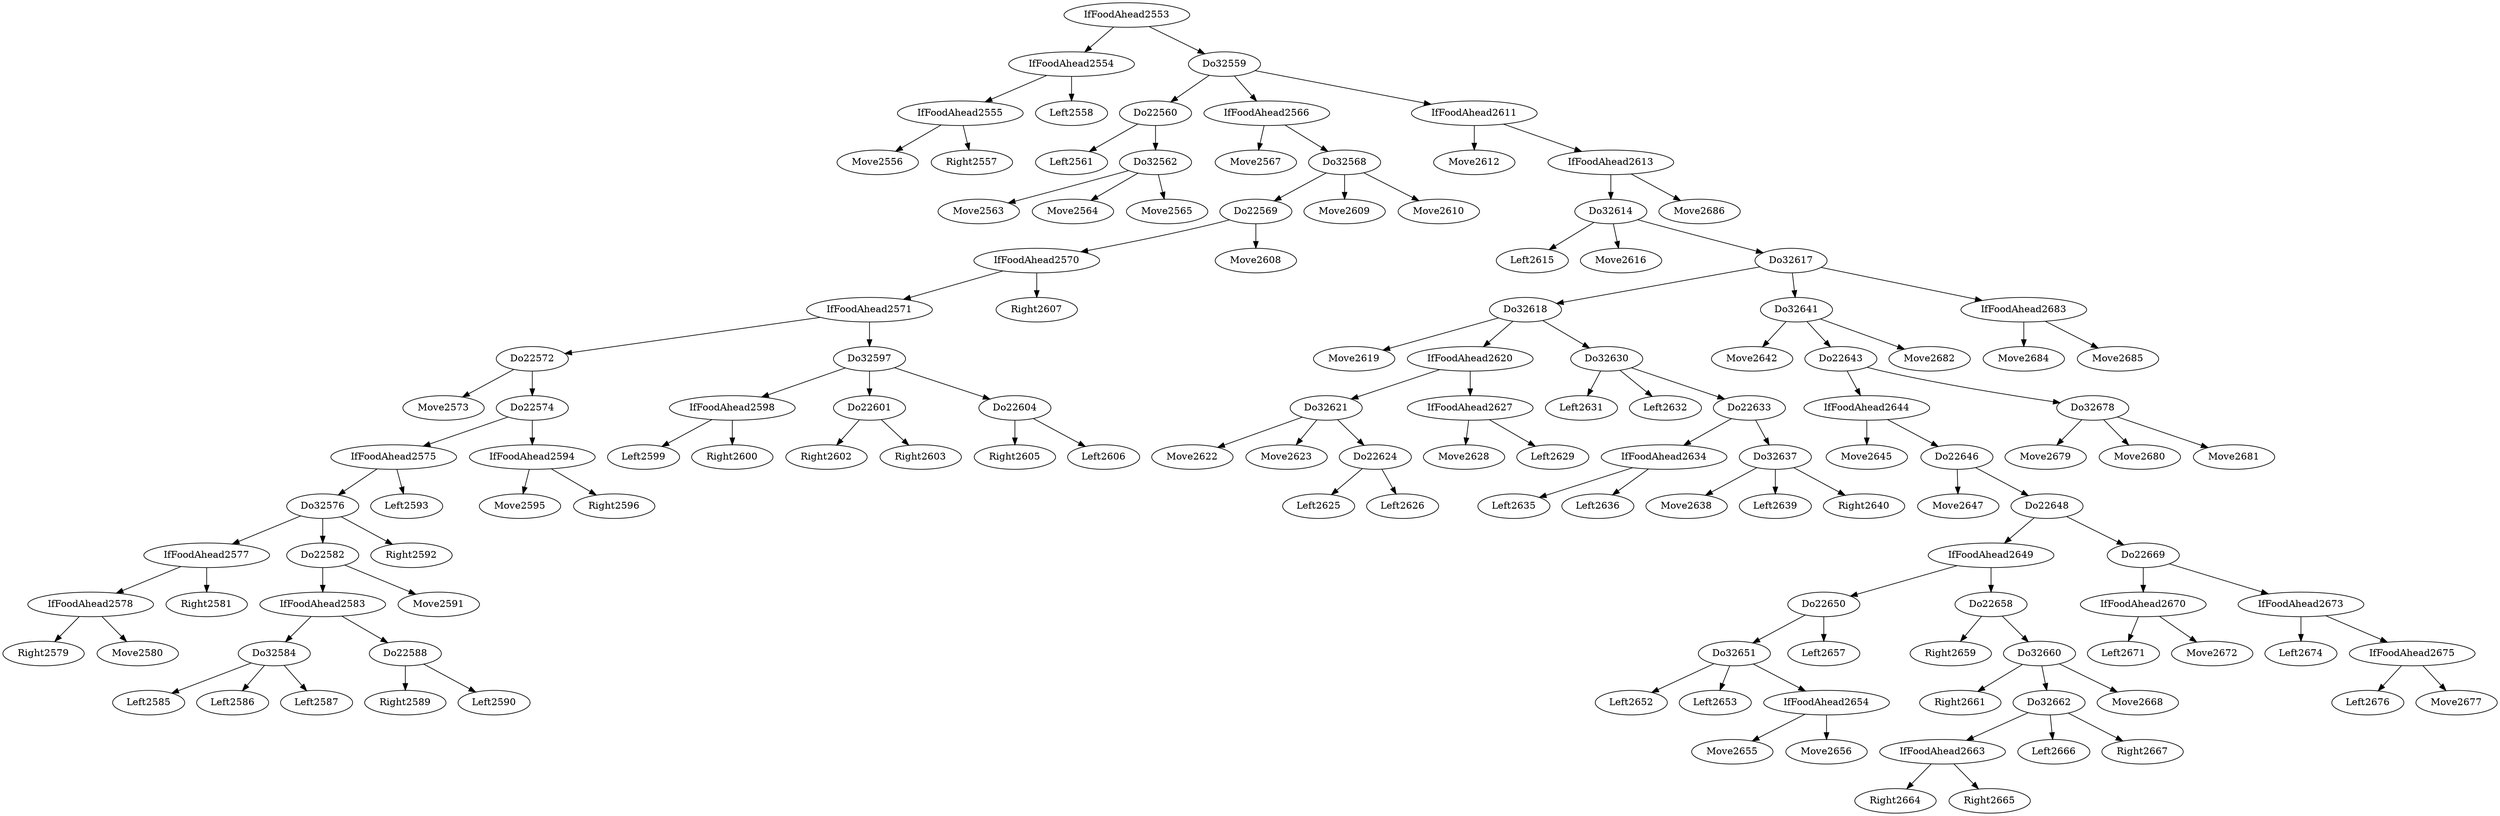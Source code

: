 digraph T {
	IfFoodAhead2555 -> Move2556
	IfFoodAhead2555 -> Right2557
	IfFoodAhead2554 -> IfFoodAhead2555
	IfFoodAhead2554 -> Left2558
	IfFoodAhead2553 -> IfFoodAhead2554
	Do22560 -> Left2561
	Do32562 -> Move2563
	Do32562 -> Move2564
	Do32562 -> Move2565
	Do22560 -> Do32562
	Do32559 -> Do22560
	IfFoodAhead2566 -> Move2567
	Do22572 -> Move2573
	IfFoodAhead2578 -> Right2579
	IfFoodAhead2578 -> Move2580
	IfFoodAhead2577 -> IfFoodAhead2578
	IfFoodAhead2577 -> Right2581
	Do32576 -> IfFoodAhead2577
	Do32584 -> Left2585
	Do32584 -> Left2586
	Do32584 -> Left2587
	IfFoodAhead2583 -> Do32584
	Do22588 -> Right2589
	Do22588 -> Left2590
	IfFoodAhead2583 -> Do22588
	Do22582 -> IfFoodAhead2583
	Do22582 -> Move2591
	Do32576 -> Do22582
	Do32576 -> Right2592
	IfFoodAhead2575 -> Do32576
	IfFoodAhead2575 -> Left2593
	Do22574 -> IfFoodAhead2575
	IfFoodAhead2594 -> Move2595
	IfFoodAhead2594 -> Right2596
	Do22574 -> IfFoodAhead2594
	Do22572 -> Do22574
	IfFoodAhead2571 -> Do22572
	IfFoodAhead2598 -> Left2599
	IfFoodAhead2598 -> Right2600
	Do32597 -> IfFoodAhead2598
	Do22601 -> Right2602
	Do22601 -> Right2603
	Do32597 -> Do22601
	Do22604 -> Right2605
	Do22604 -> Left2606
	Do32597 -> Do22604
	IfFoodAhead2571 -> Do32597
	IfFoodAhead2570 -> IfFoodAhead2571
	IfFoodAhead2570 -> Right2607
	Do22569 -> IfFoodAhead2570
	Do22569 -> Move2608
	Do32568 -> Do22569
	Do32568 -> Move2609
	Do32568 -> Move2610
	IfFoodAhead2566 -> Do32568
	Do32559 -> IfFoodAhead2566
	IfFoodAhead2611 -> Move2612
	Do32614 -> Left2615
	Do32614 -> Move2616
	Do32618 -> Move2619
	Do32621 -> Move2622
	Do32621 -> Move2623
	Do22624 -> Left2625
	Do22624 -> Left2626
	Do32621 -> Do22624
	IfFoodAhead2620 -> Do32621
	IfFoodAhead2627 -> Move2628
	IfFoodAhead2627 -> Left2629
	IfFoodAhead2620 -> IfFoodAhead2627
	Do32618 -> IfFoodAhead2620
	Do32630 -> Left2631
	Do32630 -> Left2632
	IfFoodAhead2634 -> Left2635
	IfFoodAhead2634 -> Left2636
	Do22633 -> IfFoodAhead2634
	Do32637 -> Move2638
	Do32637 -> Left2639
	Do32637 -> Right2640
	Do22633 -> Do32637
	Do32630 -> Do22633
	Do32618 -> Do32630
	Do32617 -> Do32618
	Do32641 -> Move2642
	IfFoodAhead2644 -> Move2645
	Do22646 -> Move2647
	Do32651 -> Left2652
	Do32651 -> Left2653
	IfFoodAhead2654 -> Move2655
	IfFoodAhead2654 -> Move2656
	Do32651 -> IfFoodAhead2654
	Do22650 -> Do32651
	Do22650 -> Left2657
	IfFoodAhead2649 -> Do22650
	Do22658 -> Right2659
	Do32660 -> Right2661
	IfFoodAhead2663 -> Right2664
	IfFoodAhead2663 -> Right2665
	Do32662 -> IfFoodAhead2663
	Do32662 -> Left2666
	Do32662 -> Right2667
	Do32660 -> Do32662
	Do32660 -> Move2668
	Do22658 -> Do32660
	IfFoodAhead2649 -> Do22658
	Do22648 -> IfFoodAhead2649
	IfFoodAhead2670 -> Left2671
	IfFoodAhead2670 -> Move2672
	Do22669 -> IfFoodAhead2670
	IfFoodAhead2673 -> Left2674
	IfFoodAhead2675 -> Left2676
	IfFoodAhead2675 -> Move2677
	IfFoodAhead2673 -> IfFoodAhead2675
	Do22669 -> IfFoodAhead2673
	Do22648 -> Do22669
	Do22646 -> Do22648
	IfFoodAhead2644 -> Do22646
	Do22643 -> IfFoodAhead2644
	Do32678 -> Move2679
	Do32678 -> Move2680
	Do32678 -> Move2681
	Do22643 -> Do32678
	Do32641 -> Do22643
	Do32641 -> Move2682
	Do32617 -> Do32641
	IfFoodAhead2683 -> Move2684
	IfFoodAhead2683 -> Move2685
	Do32617 -> IfFoodAhead2683
	Do32614 -> Do32617
	IfFoodAhead2613 -> Do32614
	IfFoodAhead2613 -> Move2686
	IfFoodAhead2611 -> IfFoodAhead2613
	Do32559 -> IfFoodAhead2611
	IfFoodAhead2553 -> Do32559
}

